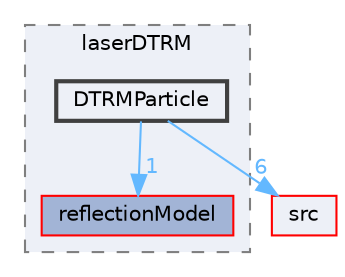 digraph "applications/solvers/multiphase/icoReactingMultiphaseInterFoam/laserDTRM/DTRMParticle"
{
 // LATEX_PDF_SIZE
  bgcolor="transparent";
  edge [fontname=Helvetica,fontsize=10,labelfontname=Helvetica,labelfontsize=10];
  node [fontname=Helvetica,fontsize=10,shape=box,height=0.2,width=0.4];
  compound=true
  subgraph clusterdir_73a577334200d1ddf7eccf77782bc5f9 {
    graph [ bgcolor="#edf0f7", pencolor="grey50", label="laserDTRM", fontname=Helvetica,fontsize=10 style="filled,dashed", URL="dir_73a577334200d1ddf7eccf77782bc5f9.html",tooltip=""]
  dir_e944b23a9482893a0f1e38eaa537ebd2 [label="reflectionModel", fillcolor="#a2b4d6", color="red", style="filled", URL="dir_e944b23a9482893a0f1e38eaa537ebd2.html",tooltip=""];
  dir_2bb3a3346b46f8df5f22ac6a69065b2a [label="DTRMParticle", fillcolor="#edf0f7", color="grey25", style="filled,bold", URL="dir_2bb3a3346b46f8df5f22ac6a69065b2a.html",tooltip=""];
  }
  dir_68267d1309a1af8e8297ef4c3efbcdba [label="src", fillcolor="#edf0f7", color="red", style="filled", URL="dir_68267d1309a1af8e8297ef4c3efbcdba.html",tooltip=""];
  dir_2bb3a3346b46f8df5f22ac6a69065b2a->dir_68267d1309a1af8e8297ef4c3efbcdba [headlabel="6", labeldistance=1.5 headhref="dir_001063_003729.html" href="dir_001063_003729.html" color="steelblue1" fontcolor="steelblue1"];
  dir_2bb3a3346b46f8df5f22ac6a69065b2a->dir_e944b23a9482893a0f1e38eaa537ebd2 [headlabel="1", labeldistance=1.5 headhref="dir_001063_003280.html" href="dir_001063_003280.html" color="steelblue1" fontcolor="steelblue1"];
}
